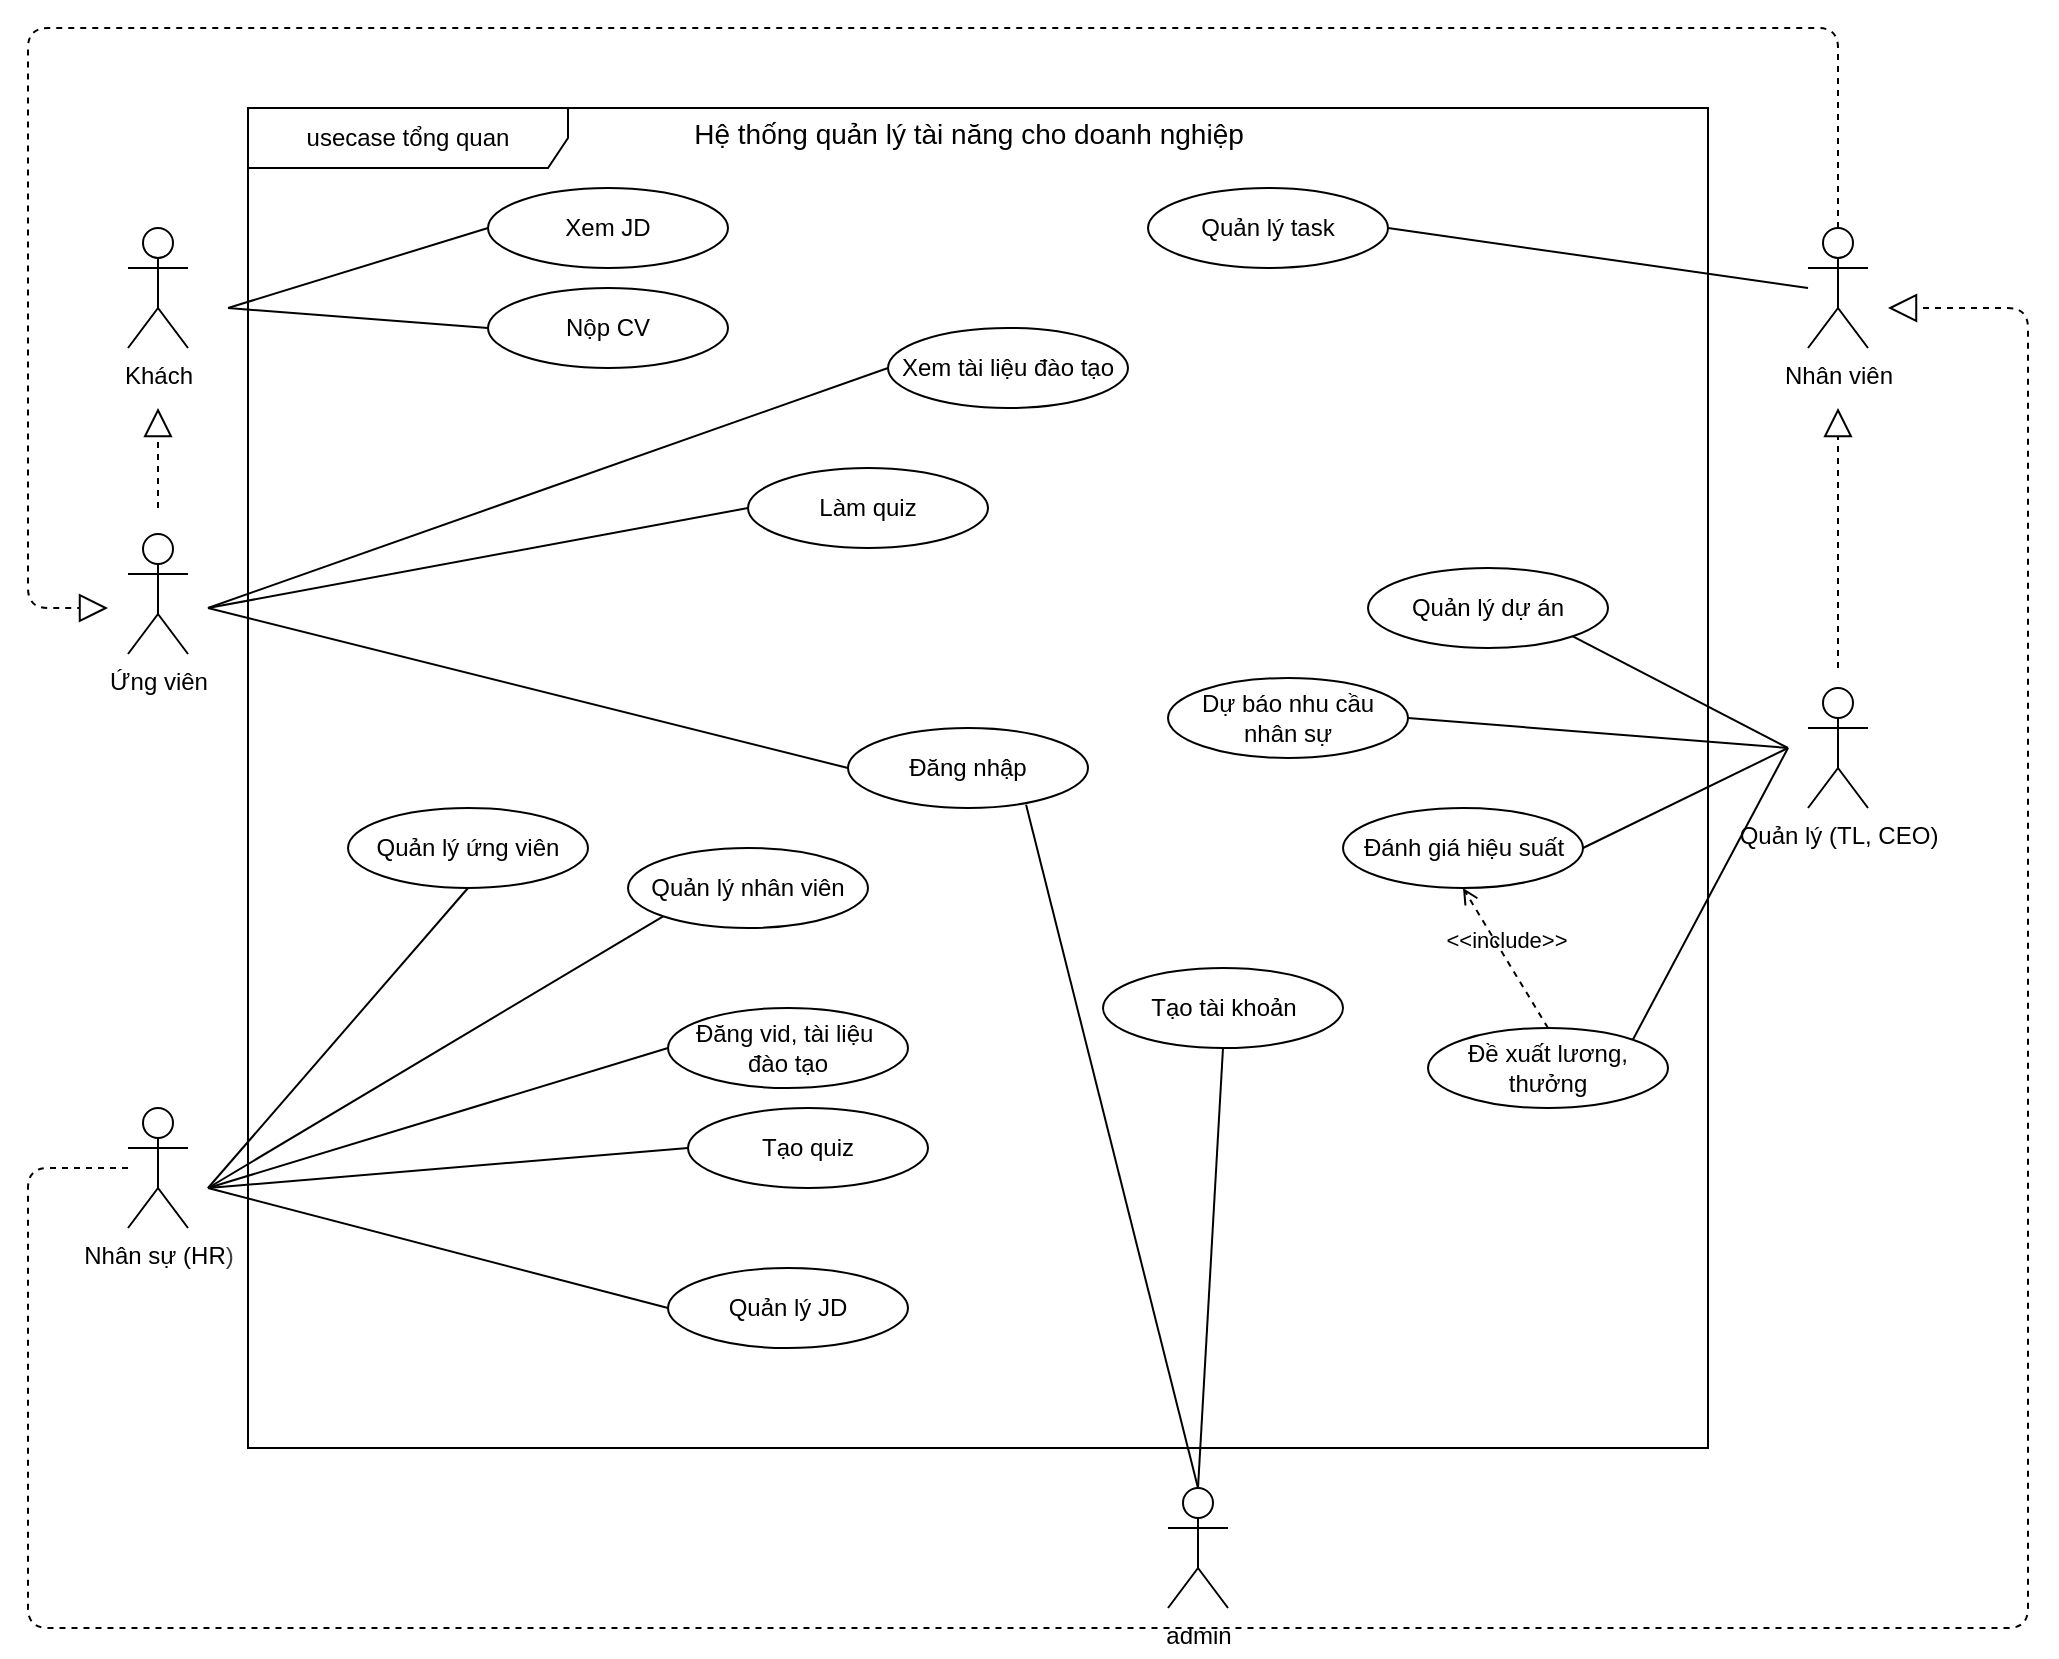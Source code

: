 <mxfile>
    <diagram id="5Y2h7z3TT1rOo9CoAksf" name="Page-1">
        <mxGraphModel dx="1356" dy="752" grid="1" gridSize="10" guides="1" tooltips="1" connect="1" arrows="1" fold="1" page="1" pageScale="1" pageWidth="850" pageHeight="1100" math="0" shadow="0">
            <root>
                <mxCell id="0"/>
                <mxCell id="1" parent="0"/>
                <mxCell id="2" value="usecase tổng quan" style="shape=umlFrame;whiteSpace=wrap;html=1;pointerEvents=0;recursiveResize=0;container=1;collapsible=0;width=160;" parent="1" vertex="1">
                    <mxGeometry x="70" y="160" width="730" height="670" as="geometry"/>
                </mxCell>
                <mxCell id="4" value="&lt;font style=&quot;font-size: 14px;&quot;&gt;Hệ thống quản lý tài năng cho doanh nghiệp&lt;/font&gt;&lt;div&gt;&lt;br&gt;&lt;/div&gt;" style="text;html=1;align=center;verticalAlign=middle;resizable=0;points=[];autosize=1;strokeColor=none;fillColor=none;" parent="2" vertex="1">
                    <mxGeometry x="210" width="300" height="40" as="geometry"/>
                </mxCell>
                <mxCell id="22" value="" style="endArrow=block;dashed=1;endFill=0;endSize=12;html=1;exitX=0.5;exitY=0;exitDx=0;exitDy=0;exitPerimeter=0;" parent="2" source="11" edge="1">
                    <mxGeometry width="160" relative="1" as="geometry">
                        <mxPoint x="320" y="270" as="sourcePoint"/>
                        <mxPoint x="-70" y="250" as="targetPoint"/>
                        <Array as="points">
                            <mxPoint x="795" y="-40"/>
                            <mxPoint x="-110" y="-40"/>
                            <mxPoint x="-110" y="250"/>
                        </Array>
                    </mxGeometry>
                </mxCell>
                <mxCell id="28" value="Xem JD" style="ellipse;whiteSpace=wrap;html=1;" parent="2" vertex="1">
                    <mxGeometry x="120" y="40" width="120" height="40" as="geometry"/>
                </mxCell>
                <mxCell id="29" value="Nộp CV" style="ellipse;whiteSpace=wrap;html=1;" parent="2" vertex="1">
                    <mxGeometry x="120" y="90" width="120" height="40" as="geometry"/>
                </mxCell>
                <mxCell id="34" value="Xem tài liệu đào tạo" style="ellipse;whiteSpace=wrap;html=1;" parent="2" vertex="1">
                    <mxGeometry x="320" y="110" width="120" height="40" as="geometry"/>
                </mxCell>
                <mxCell id="33" value="Làm quiz" style="ellipse;whiteSpace=wrap;html=1;" parent="2" vertex="1">
                    <mxGeometry x="250" y="180" width="120" height="40" as="geometry"/>
                </mxCell>
                <mxCell id="40" value="Đăng nhập" style="ellipse;whiteSpace=wrap;html=1;" parent="2" vertex="1">
                    <mxGeometry x="300" y="310" width="120" height="40" as="geometry"/>
                </mxCell>
                <mxCell id="42" value="Quản lý task" style="ellipse;whiteSpace=wrap;html=1;" parent="2" vertex="1">
                    <mxGeometry x="450" y="40" width="120" height="40" as="geometry"/>
                </mxCell>
                <mxCell id="51" value="Quản lý ứng viên" style="ellipse;whiteSpace=wrap;html=1;" parent="2" vertex="1">
                    <mxGeometry x="50" y="350" width="120" height="40" as="geometry"/>
                </mxCell>
                <mxCell id="54" value="Quản lý nhân viên" style="ellipse;whiteSpace=wrap;html=1;" parent="2" vertex="1">
                    <mxGeometry x="190" y="370" width="120" height="40" as="geometry"/>
                </mxCell>
                <mxCell id="53" value="Đăng vid, tài liệu&amp;nbsp;&lt;div&gt;đào tạo&lt;/div&gt;" style="ellipse;whiteSpace=wrap;html=1;" parent="2" vertex="1">
                    <mxGeometry x="210" y="450" width="120" height="40" as="geometry"/>
                </mxCell>
                <mxCell id="52" value="Tạo quiz" style="ellipse;whiteSpace=wrap;html=1;" parent="2" vertex="1">
                    <mxGeometry x="220" y="500" width="120" height="40" as="geometry"/>
                </mxCell>
                <mxCell id="64" value="Quản lý dự án" style="ellipse;whiteSpace=wrap;html=1;" parent="2" vertex="1">
                    <mxGeometry x="560" y="230" width="120" height="40" as="geometry"/>
                </mxCell>
                <mxCell id="65" value="Đánh giá hiệu suất" style="ellipse;whiteSpace=wrap;html=1;" parent="2" vertex="1">
                    <mxGeometry x="547.5" y="350" width="120" height="40" as="geometry"/>
                </mxCell>
                <mxCell id="67" value="Dự báo nhu cầu&lt;div&gt;nhân sự&lt;/div&gt;" style="ellipse;whiteSpace=wrap;html=1;" parent="2" vertex="1">
                    <mxGeometry x="460" y="285" width="120" height="40" as="geometry"/>
                </mxCell>
                <mxCell id="68" value="Đề xuất lương, thưởng" style="ellipse;whiteSpace=wrap;html=1;" parent="2" vertex="1">
                    <mxGeometry x="590" y="460" width="120" height="40" as="geometry"/>
                </mxCell>
                <mxCell id="76" value="&amp;lt;&amp;lt;include&amp;gt;&amp;gt;" style="html=1;verticalAlign=bottom;labelBackgroundColor=none;endArrow=open;endFill=0;dashed=1;entryX=0.5;entryY=1;entryDx=0;entryDy=0;exitX=0.5;exitY=0;exitDx=0;exitDy=0;" parent="2" source="68" target="65" edge="1">
                    <mxGeometry width="160" relative="1" as="geometry">
                        <mxPoint x="260" y="380" as="sourcePoint"/>
                        <mxPoint x="420" y="380" as="targetPoint"/>
                    </mxGeometry>
                </mxCell>
                <mxCell id="77" value="Tạo tài khoản" style="ellipse;whiteSpace=wrap;html=1;" parent="2" vertex="1">
                    <mxGeometry x="427.5" y="430" width="120" height="40" as="geometry"/>
                </mxCell>
                <mxCell id="86" value="Quản lý JD" style="ellipse;whiteSpace=wrap;html=1;" parent="2" vertex="1">
                    <mxGeometry x="210" y="580" width="120" height="40" as="geometry"/>
                </mxCell>
                <mxCell id="5" value="Khách" style="shape=umlActor;verticalLabelPosition=bottom;verticalAlign=top;html=1;" parent="1" vertex="1">
                    <mxGeometry x="10" y="220" width="30" height="60" as="geometry"/>
                </mxCell>
                <mxCell id="9" value="Ứng viên" style="shape=umlActor;verticalLabelPosition=bottom;verticalAlign=top;html=1;" parent="1" vertex="1">
                    <mxGeometry x="10" y="373" width="30" height="60" as="geometry"/>
                </mxCell>
                <mxCell id="11" value="Nhân viên" style="shape=umlActor;verticalLabelPosition=bottom;verticalAlign=top;html=1;" parent="1" vertex="1">
                    <mxGeometry x="850" y="220" width="30" height="60" as="geometry"/>
                </mxCell>
                <mxCell id="12" value="Nhân sự (HR&lt;span style=&quot;color: rgb(63, 63, 63); background-color: transparent;&quot;&gt;)&lt;/span&gt;" style="shape=umlActor;verticalLabelPosition=bottom;verticalAlign=top;html=1;" parent="1" vertex="1">
                    <mxGeometry x="10" y="660" width="30" height="60" as="geometry"/>
                </mxCell>
                <mxCell id="14" value="Quản lý (TL, CEO)" style="shape=umlActor;verticalLabelPosition=bottom;verticalAlign=top;html=1;" parent="1" vertex="1">
                    <mxGeometry x="850" y="450" width="30" height="60" as="geometry"/>
                </mxCell>
                <mxCell id="18" value="admin" style="shape=umlActor;verticalLabelPosition=bottom;verticalAlign=top;html=1;" parent="1" vertex="1">
                    <mxGeometry x="530" y="850" width="30" height="60" as="geometry"/>
                </mxCell>
                <mxCell id="21" value="" style="endArrow=block;dashed=1;endFill=0;endSize=12;html=1;" parent="1" edge="1">
                    <mxGeometry width="160" relative="1" as="geometry">
                        <mxPoint x="25" y="360" as="sourcePoint"/>
                        <mxPoint x="25" y="310" as="targetPoint"/>
                    </mxGeometry>
                </mxCell>
                <mxCell id="26" value="" style="endArrow=block;dashed=1;endFill=0;endSize=12;html=1;" parent="1" edge="1">
                    <mxGeometry width="160" relative="1" as="geometry">
                        <mxPoint x="865" y="440" as="sourcePoint"/>
                        <mxPoint x="865" y="310" as="targetPoint"/>
                    </mxGeometry>
                </mxCell>
                <mxCell id="27" value="" style="endArrow=block;dashed=1;endFill=0;endSize=12;html=1;" parent="1" edge="1">
                    <mxGeometry width="160" relative="1" as="geometry">
                        <mxPoint x="10" y="690" as="sourcePoint"/>
                        <mxPoint x="890" y="260" as="targetPoint"/>
                        <Array as="points">
                            <mxPoint x="-40" y="690"/>
                            <mxPoint x="-40" y="920"/>
                            <mxPoint x="960" y="920"/>
                            <mxPoint x="960" y="260"/>
                        </Array>
                    </mxGeometry>
                </mxCell>
                <mxCell id="31" value="" style="endArrow=none;startArrow=none;endFill=0;startFill=0;endSize=8;html=1;verticalAlign=bottom;labelBackgroundColor=none;strokeWidth=1;entryX=0;entryY=0.5;entryDx=0;entryDy=0;" parent="1" target="28" edge="1">
                    <mxGeometry width="160" relative="1" as="geometry">
                        <mxPoint x="60" y="260" as="sourcePoint"/>
                        <mxPoint x="390" y="370" as="targetPoint"/>
                    </mxGeometry>
                </mxCell>
                <mxCell id="32" value="" style="endArrow=none;startArrow=none;endFill=0;startFill=0;endSize=8;html=1;verticalAlign=bottom;labelBackgroundColor=none;strokeWidth=1;entryX=0;entryY=0.5;entryDx=0;entryDy=0;" parent="1" target="29" edge="1">
                    <mxGeometry width="160" relative="1" as="geometry">
                        <mxPoint x="60" y="260" as="sourcePoint"/>
                        <mxPoint x="170" y="230" as="targetPoint"/>
                    </mxGeometry>
                </mxCell>
                <mxCell id="38" value="" style="endArrow=none;startArrow=none;endFill=0;startFill=0;endSize=8;html=1;verticalAlign=bottom;labelBackgroundColor=none;strokeWidth=1;entryX=0;entryY=0.5;entryDx=0;entryDy=0;" parent="1" target="34" edge="1">
                    <mxGeometry width="160" relative="1" as="geometry">
                        <mxPoint x="50" y="410" as="sourcePoint"/>
                        <mxPoint x="200" y="230" as="targetPoint"/>
                    </mxGeometry>
                </mxCell>
                <mxCell id="39" value="" style="endArrow=none;startArrow=none;endFill=0;startFill=0;endSize=8;html=1;verticalAlign=bottom;labelBackgroundColor=none;strokeWidth=1;entryX=0;entryY=0.5;entryDx=0;entryDy=0;" parent="1" target="33" edge="1">
                    <mxGeometry width="160" relative="1" as="geometry">
                        <mxPoint x="50" y="410" as="sourcePoint"/>
                        <mxPoint x="210" y="240" as="targetPoint"/>
                    </mxGeometry>
                </mxCell>
                <mxCell id="41" value="" style="endArrow=none;startArrow=none;endFill=0;startFill=0;endSize=8;html=1;verticalAlign=bottom;labelBackgroundColor=none;strokeWidth=1;entryX=0;entryY=0.5;entryDx=0;entryDy=0;" parent="1" target="40" edge="1">
                    <mxGeometry width="160" relative="1" as="geometry">
                        <mxPoint x="50" y="410" as="sourcePoint"/>
                        <mxPoint x="330" y="370" as="targetPoint"/>
                    </mxGeometry>
                </mxCell>
                <mxCell id="46" value="" style="endArrow=none;startArrow=none;endFill=0;startFill=0;endSize=8;html=1;verticalAlign=bottom;labelBackgroundColor=none;strokeWidth=1;exitX=1;exitY=0.5;exitDx=0;exitDy=0;" parent="1" source="42" edge="1">
                    <mxGeometry width="160" relative="1" as="geometry">
                        <mxPoint x="70" y="430" as="sourcePoint"/>
                        <mxPoint x="850" y="250" as="targetPoint"/>
                    </mxGeometry>
                </mxCell>
                <mxCell id="56" value="" style="endArrow=none;startArrow=none;endFill=0;startFill=0;endSize=8;html=1;verticalAlign=bottom;labelBackgroundColor=none;strokeWidth=1;entryX=0.5;entryY=1;entryDx=0;entryDy=0;" parent="1" target="51" edge="1">
                    <mxGeometry width="160" relative="1" as="geometry">
                        <mxPoint x="50" y="700" as="sourcePoint"/>
                        <mxPoint x="388" y="300" as="targetPoint"/>
                    </mxGeometry>
                </mxCell>
                <mxCell id="57" value="" style="endArrow=none;startArrow=none;endFill=0;startFill=0;endSize=8;html=1;verticalAlign=bottom;labelBackgroundColor=none;strokeWidth=1;entryX=0;entryY=1;entryDx=0;entryDy=0;" parent="1" target="54" edge="1">
                    <mxGeometry width="160" relative="1" as="geometry">
                        <mxPoint x="50" y="700" as="sourcePoint"/>
                        <mxPoint x="398" y="310" as="targetPoint"/>
                    </mxGeometry>
                </mxCell>
                <mxCell id="58" value="" style="endArrow=none;startArrow=none;endFill=0;startFill=0;endSize=8;html=1;verticalAlign=bottom;labelBackgroundColor=none;strokeWidth=1;entryX=0;entryY=0.5;entryDx=0;entryDy=0;" parent="1" target="53" edge="1">
                    <mxGeometry width="160" relative="1" as="geometry">
                        <mxPoint x="50" y="700" as="sourcePoint"/>
                        <mxPoint x="408" y="320" as="targetPoint"/>
                    </mxGeometry>
                </mxCell>
                <mxCell id="59" value="" style="endArrow=none;startArrow=none;endFill=0;startFill=0;endSize=8;html=1;verticalAlign=bottom;labelBackgroundColor=none;strokeWidth=1;entryX=0;entryY=0.5;entryDx=0;entryDy=0;" parent="1" target="52" edge="1">
                    <mxGeometry width="160" relative="1" as="geometry">
                        <mxPoint x="50" y="700" as="sourcePoint"/>
                        <mxPoint x="418" y="330" as="targetPoint"/>
                    </mxGeometry>
                </mxCell>
                <mxCell id="71" value="" style="endArrow=none;startArrow=none;endFill=0;startFill=0;endSize=8;html=1;verticalAlign=bottom;labelBackgroundColor=none;strokeWidth=1;exitX=1;exitY=1;exitDx=0;exitDy=0;" parent="1" source="64" edge="1">
                    <mxGeometry width="160" relative="1" as="geometry">
                        <mxPoint x="492" y="496" as="sourcePoint"/>
                        <mxPoint x="840" y="480" as="targetPoint"/>
                    </mxGeometry>
                </mxCell>
                <mxCell id="72" value="" style="endArrow=none;startArrow=none;endFill=0;startFill=0;endSize=8;html=1;verticalAlign=bottom;labelBackgroundColor=none;strokeWidth=1;exitX=1;exitY=0.5;exitDx=0;exitDy=0;" parent="1" source="65" edge="1">
                    <mxGeometry width="160" relative="1" as="geometry">
                        <mxPoint x="502" y="506" as="sourcePoint"/>
                        <mxPoint x="840" y="480" as="targetPoint"/>
                    </mxGeometry>
                </mxCell>
                <mxCell id="81" value="" style="endArrow=none;startArrow=none;endFill=0;startFill=0;endSize=8;html=1;verticalAlign=bottom;labelBackgroundColor=none;strokeWidth=1;exitX=0.5;exitY=1;exitDx=0;exitDy=0;entryX=0.5;entryY=0;entryDx=0;entryDy=0;entryPerimeter=0;" parent="1" source="77" target="18" edge="1">
                    <mxGeometry width="160" relative="1" as="geometry">
                        <mxPoint x="720" y="740" as="sourcePoint"/>
                        <mxPoint x="850" y="710" as="targetPoint"/>
                    </mxGeometry>
                </mxCell>
                <mxCell id="82" value="" style="endArrow=none;startArrow=none;endFill=0;startFill=0;endSize=8;html=1;verticalAlign=bottom;labelBackgroundColor=none;strokeWidth=1;exitX=0.742;exitY=0.958;exitDx=0;exitDy=0;entryX=0.5;entryY=0;entryDx=0;entryDy=0;entryPerimeter=0;exitPerimeter=0;" parent="1" source="40" target="18" edge="1">
                    <mxGeometry width="160" relative="1" as="geometry">
                        <mxPoint x="568" y="640" as="sourcePoint"/>
                        <mxPoint x="555" y="810" as="targetPoint"/>
                    </mxGeometry>
                </mxCell>
                <mxCell id="84" value="" style="endArrow=none;startArrow=none;endFill=0;startFill=0;endSize=8;html=1;verticalAlign=bottom;labelBackgroundColor=none;strokeWidth=1;exitX=1;exitY=0.5;exitDx=0;exitDy=0;" parent="1" source="67" edge="1">
                    <mxGeometry width="160" relative="1" as="geometry">
                        <mxPoint x="650" y="230" as="sourcePoint"/>
                        <mxPoint x="840" y="480" as="targetPoint"/>
                    </mxGeometry>
                </mxCell>
                <mxCell id="85" value="" style="endArrow=none;startArrow=none;endFill=0;startFill=0;endSize=8;html=1;verticalAlign=bottom;labelBackgroundColor=none;strokeWidth=1;exitX=1;exitY=0;exitDx=0;exitDy=0;" parent="1" source="68" edge="1">
                    <mxGeometry width="160" relative="1" as="geometry">
                        <mxPoint x="748" y="540" as="sourcePoint"/>
                        <mxPoint x="840" y="480" as="targetPoint"/>
                    </mxGeometry>
                </mxCell>
                <mxCell id="87" value="" style="endArrow=none;startArrow=none;endFill=0;startFill=0;endSize=8;html=1;verticalAlign=bottom;labelBackgroundColor=none;strokeWidth=1;entryX=0;entryY=0.5;entryDx=0;entryDy=0;" parent="1" target="86" edge="1">
                    <mxGeometry width="160" relative="1" as="geometry">
                        <mxPoint x="50" y="700" as="sourcePoint"/>
                        <mxPoint x="280" y="740" as="targetPoint"/>
                    </mxGeometry>
                </mxCell>
            </root>
        </mxGraphModel>
    </diagram>
</mxfile>